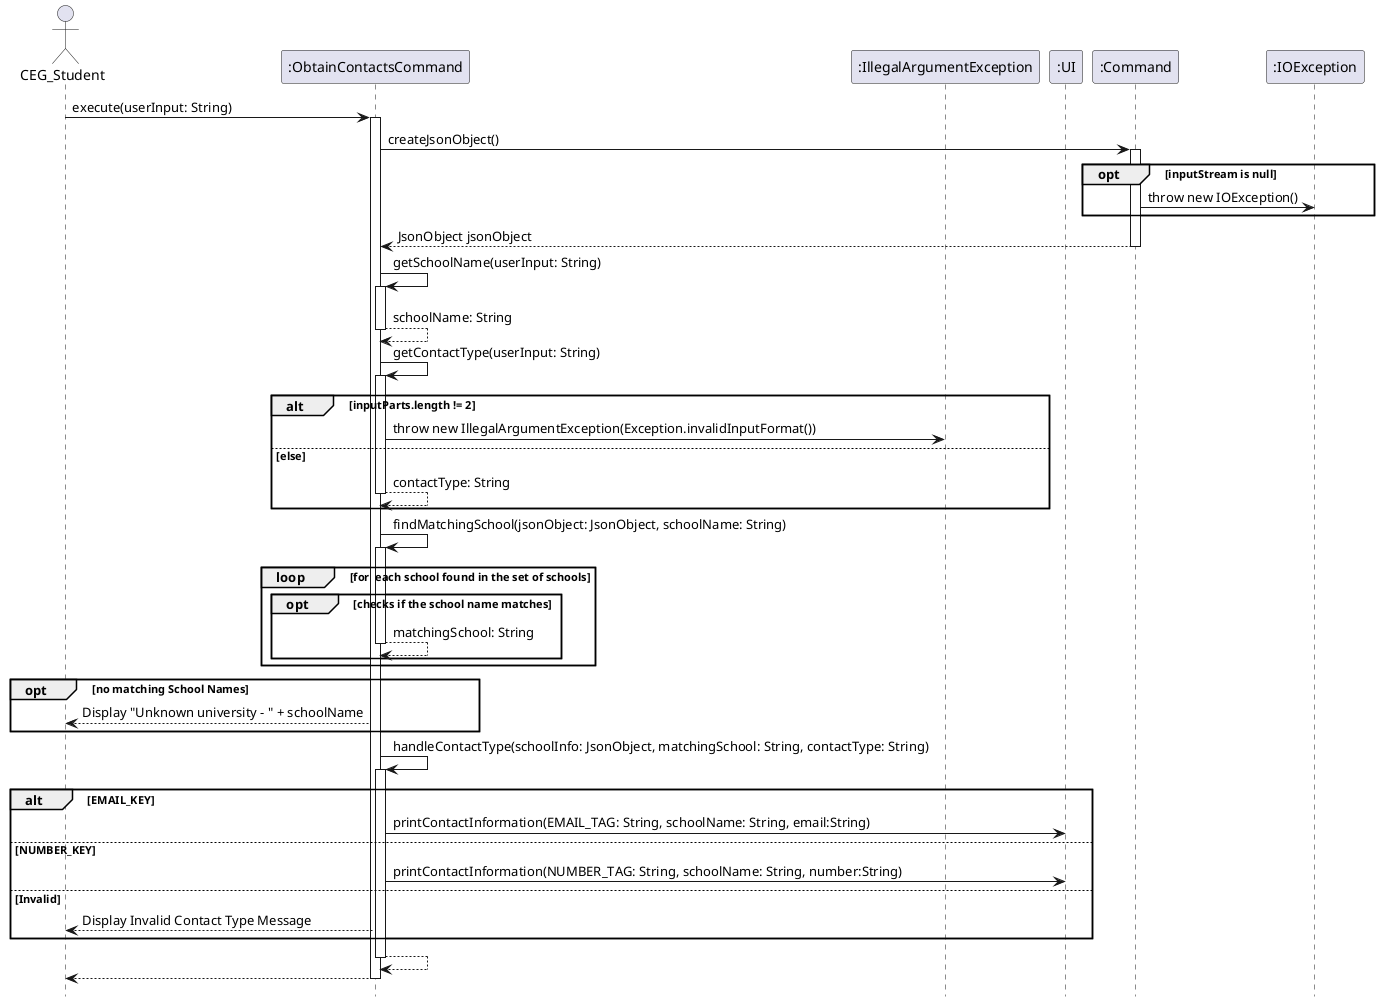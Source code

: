 @startuml
hide footbox

actor CEG_Student
participant ":ObtainContactsCommand" as ObtainContactsCommand
participant ":IllegalArgumentException" as IllegalArgumentException
participant ":UI" as UI
participant ":Command" as Command
participant ":IOException" as IOException

CEG_Student -> ObtainContactsCommand: execute(userInput: String)
activate ObtainContactsCommand

ObtainContactsCommand -> Command: createJsonObject()
activate Command

opt inputStream is null
    Command -> IOException: throw new IOException()
end

Command --> ObtainContactsCommand: JsonObject jsonObject
deactivate Command

ObtainContactsCommand -> ObtainContactsCommand: getSchoolName(userInput: String)
activate ObtainContactsCommand
return schoolName: String

ObtainContactsCommand -> ObtainContactsCommand: getContactType(userInput: String)
activate ObtainContactsCommand

alt inputParts.length != 2
    ObtainContactsCommand -> IllegalArgumentException: throw new IllegalArgumentException(Exception.invalidInputFormat())
else else
    return contactType: String
end

ObtainContactsCommand -> ObtainContactsCommand: findMatchingSchool(jsonObject: JsonObject, schoolName: String)
activate ObtainContactsCommand

loop for  each school found in the set of schools
    opt checks if the school name matches
        return matchingSchool: String
    end
end

opt no matching School Names
    ObtainContactsCommand --> CEG_Student: Display "Unknown university - " + schoolName
end

ObtainContactsCommand -> ObtainContactsCommand: handleContactType(schoolInfo: JsonObject, matchingSchool: String, contactType: String)
activate ObtainContactsCommand

alt EMAIL_KEY
    ObtainContactsCommand -> UI: printContactInformation(EMAIL_TAG: String, schoolName: String, email:String)
else NUMBER_KEY
    ObtainContactsCommand -> UI: printContactInformation(NUMBER_TAG: String, schoolName: String, number:String)
else Invalid
    ObtainContactsCommand --> CEG_Student: Display Invalid Contact Type Message
end


ObtainContactsCommand --> ObtainContactsCommand
deactivate ObtainContactsCommand

ObtainContactsCommand --> CEG_Student

deactivate ObtainContactsCommand

@enduml
